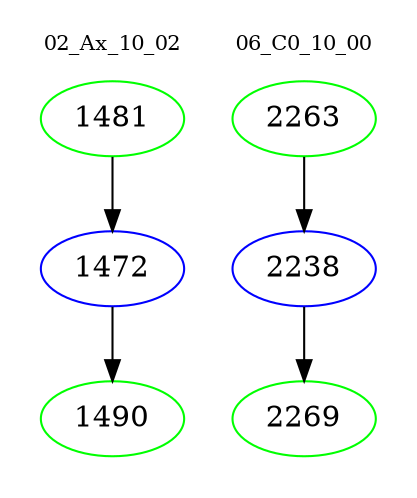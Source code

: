 digraph{
subgraph cluster_0 {
color = white
label = "02_Ax_10_02";
fontsize=10;
T0_1481 [label="1481", color="green"]
T0_1481 -> T0_1472 [color="black"]
T0_1472 [label="1472", color="blue"]
T0_1472 -> T0_1490 [color="black"]
T0_1490 [label="1490", color="green"]
}
subgraph cluster_1 {
color = white
label = "06_C0_10_00";
fontsize=10;
T1_2263 [label="2263", color="green"]
T1_2263 -> T1_2238 [color="black"]
T1_2238 [label="2238", color="blue"]
T1_2238 -> T1_2269 [color="black"]
T1_2269 [label="2269", color="green"]
}
}
